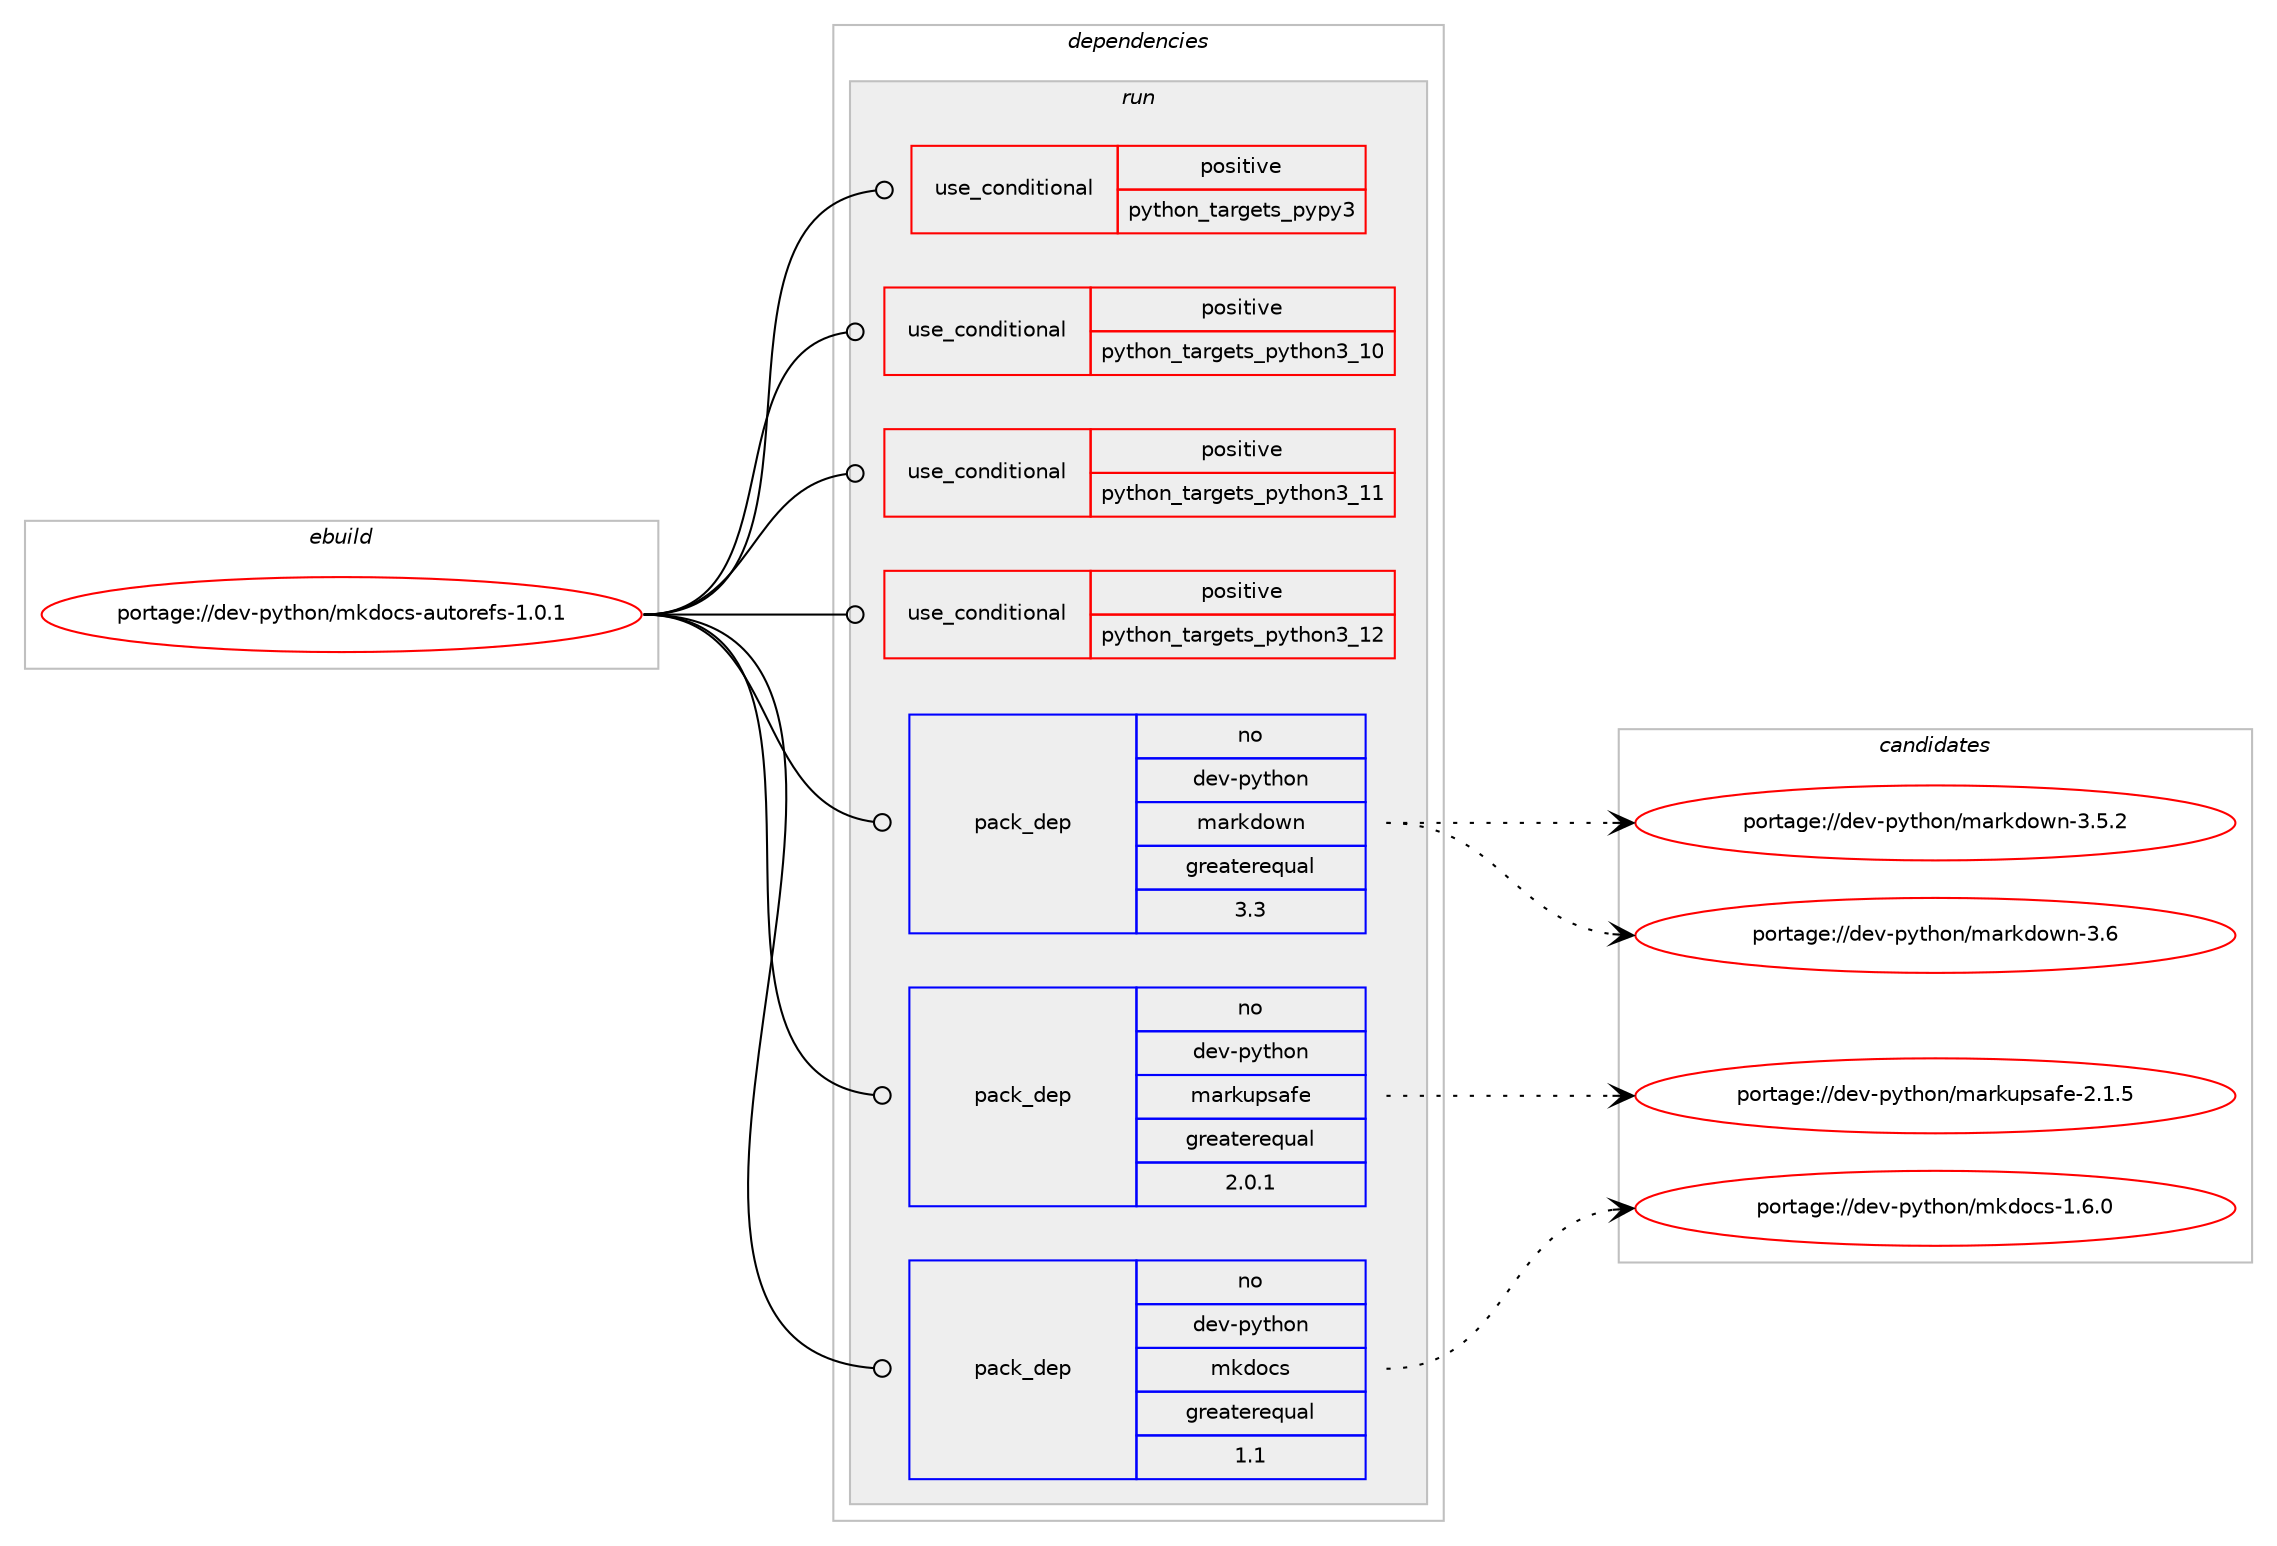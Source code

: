 digraph prolog {

# *************
# Graph options
# *************

newrank=true;
concentrate=true;
compound=true;
graph [rankdir=LR,fontname=Helvetica,fontsize=10,ranksep=1.5];#, ranksep=2.5, nodesep=0.2];
edge  [arrowhead=vee];
node  [fontname=Helvetica,fontsize=10];

# **********
# The ebuild
# **********

subgraph cluster_leftcol {
color=gray;
rank=same;
label=<<i>ebuild</i>>;
id [label="portage://dev-python/mkdocs-autorefs-1.0.1", color=red, width=4, href="../dev-python/mkdocs-autorefs-1.0.1.svg"];
}

# ****************
# The dependencies
# ****************

subgraph cluster_midcol {
color=gray;
label=<<i>dependencies</i>>;
subgraph cluster_compile {
fillcolor="#eeeeee";
style=filled;
label=<<i>compile</i>>;
}
subgraph cluster_compileandrun {
fillcolor="#eeeeee";
style=filled;
label=<<i>compile and run</i>>;
}
subgraph cluster_run {
fillcolor="#eeeeee";
style=filled;
label=<<i>run</i>>;
subgraph cond33942 {
dependency76097 [label=<<TABLE BORDER="0" CELLBORDER="1" CELLSPACING="0" CELLPADDING="4"><TR><TD ROWSPAN="3" CELLPADDING="10">use_conditional</TD></TR><TR><TD>positive</TD></TR><TR><TD>python_targets_pypy3</TD></TR></TABLE>>, shape=none, color=red];
# *** BEGIN UNKNOWN DEPENDENCY TYPE (TODO) ***
# dependency76097 -> package_dependency(portage://dev-python/mkdocs-autorefs-1.0.1,run,no,dev-python,pypy3,none,[,,],any_same_slot,[])
# *** END UNKNOWN DEPENDENCY TYPE (TODO) ***

}
id:e -> dependency76097:w [weight=20,style="solid",arrowhead="odot"];
subgraph cond33943 {
dependency76098 [label=<<TABLE BORDER="0" CELLBORDER="1" CELLSPACING="0" CELLPADDING="4"><TR><TD ROWSPAN="3" CELLPADDING="10">use_conditional</TD></TR><TR><TD>positive</TD></TR><TR><TD>python_targets_python3_10</TD></TR></TABLE>>, shape=none, color=red];
# *** BEGIN UNKNOWN DEPENDENCY TYPE (TODO) ***
# dependency76098 -> package_dependency(portage://dev-python/mkdocs-autorefs-1.0.1,run,no,dev-lang,python,none,[,,],[slot(3.10)],[])
# *** END UNKNOWN DEPENDENCY TYPE (TODO) ***

}
id:e -> dependency76098:w [weight=20,style="solid",arrowhead="odot"];
subgraph cond33944 {
dependency76099 [label=<<TABLE BORDER="0" CELLBORDER="1" CELLSPACING="0" CELLPADDING="4"><TR><TD ROWSPAN="3" CELLPADDING="10">use_conditional</TD></TR><TR><TD>positive</TD></TR><TR><TD>python_targets_python3_11</TD></TR></TABLE>>, shape=none, color=red];
# *** BEGIN UNKNOWN DEPENDENCY TYPE (TODO) ***
# dependency76099 -> package_dependency(portage://dev-python/mkdocs-autorefs-1.0.1,run,no,dev-lang,python,none,[,,],[slot(3.11)],[])
# *** END UNKNOWN DEPENDENCY TYPE (TODO) ***

}
id:e -> dependency76099:w [weight=20,style="solid",arrowhead="odot"];
subgraph cond33945 {
dependency76100 [label=<<TABLE BORDER="0" CELLBORDER="1" CELLSPACING="0" CELLPADDING="4"><TR><TD ROWSPAN="3" CELLPADDING="10">use_conditional</TD></TR><TR><TD>positive</TD></TR><TR><TD>python_targets_python3_12</TD></TR></TABLE>>, shape=none, color=red];
# *** BEGIN UNKNOWN DEPENDENCY TYPE (TODO) ***
# dependency76100 -> package_dependency(portage://dev-python/mkdocs-autorefs-1.0.1,run,no,dev-lang,python,none,[,,],[slot(3.12)],[])
# *** END UNKNOWN DEPENDENCY TYPE (TODO) ***

}
id:e -> dependency76100:w [weight=20,style="solid",arrowhead="odot"];
subgraph pack40940 {
dependency76101 [label=<<TABLE BORDER="0" CELLBORDER="1" CELLSPACING="0" CELLPADDING="4" WIDTH="220"><TR><TD ROWSPAN="6" CELLPADDING="30">pack_dep</TD></TR><TR><TD WIDTH="110">no</TD></TR><TR><TD>dev-python</TD></TR><TR><TD>markdown</TD></TR><TR><TD>greaterequal</TD></TR><TR><TD>3.3</TD></TR></TABLE>>, shape=none, color=blue];
}
id:e -> dependency76101:w [weight=20,style="solid",arrowhead="odot"];
subgraph pack40941 {
dependency76102 [label=<<TABLE BORDER="0" CELLBORDER="1" CELLSPACING="0" CELLPADDING="4" WIDTH="220"><TR><TD ROWSPAN="6" CELLPADDING="30">pack_dep</TD></TR><TR><TD WIDTH="110">no</TD></TR><TR><TD>dev-python</TD></TR><TR><TD>markupsafe</TD></TR><TR><TD>greaterequal</TD></TR><TR><TD>2.0.1</TD></TR></TABLE>>, shape=none, color=blue];
}
id:e -> dependency76102:w [weight=20,style="solid",arrowhead="odot"];
subgraph pack40942 {
dependency76103 [label=<<TABLE BORDER="0" CELLBORDER="1" CELLSPACING="0" CELLPADDING="4" WIDTH="220"><TR><TD ROWSPAN="6" CELLPADDING="30">pack_dep</TD></TR><TR><TD WIDTH="110">no</TD></TR><TR><TD>dev-python</TD></TR><TR><TD>mkdocs</TD></TR><TR><TD>greaterequal</TD></TR><TR><TD>1.1</TD></TR></TABLE>>, shape=none, color=blue];
}
id:e -> dependency76103:w [weight=20,style="solid",arrowhead="odot"];
}
}

# **************
# The candidates
# **************

subgraph cluster_choices {
rank=same;
color=gray;
label=<<i>candidates</i>>;

subgraph choice40940 {
color=black;
nodesep=1;
choice100101118451121211161041111104710997114107100111119110455146534650 [label="portage://dev-python/markdown-3.5.2", color=red, width=4,href="../dev-python/markdown-3.5.2.svg"];
choice10010111845112121116104111110471099711410710011111911045514654 [label="portage://dev-python/markdown-3.6", color=red, width=4,href="../dev-python/markdown-3.6.svg"];
dependency76101:e -> choice100101118451121211161041111104710997114107100111119110455146534650:w [style=dotted,weight="100"];
dependency76101:e -> choice10010111845112121116104111110471099711410710011111911045514654:w [style=dotted,weight="100"];
}
subgraph choice40941 {
color=black;
nodesep=1;
choice10010111845112121116104111110471099711410711711211597102101455046494653 [label="portage://dev-python/markupsafe-2.1.5", color=red, width=4,href="../dev-python/markupsafe-2.1.5.svg"];
dependency76102:e -> choice10010111845112121116104111110471099711410711711211597102101455046494653:w [style=dotted,weight="100"];
}
subgraph choice40942 {
color=black;
nodesep=1;
choice100101118451121211161041111104710910710011199115454946544648 [label="portage://dev-python/mkdocs-1.6.0", color=red, width=4,href="../dev-python/mkdocs-1.6.0.svg"];
dependency76103:e -> choice100101118451121211161041111104710910710011199115454946544648:w [style=dotted,weight="100"];
}
}

}
